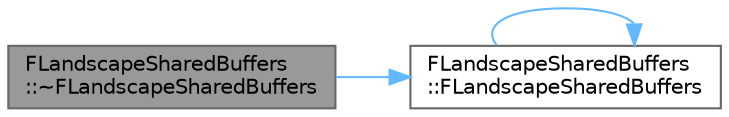 digraph "FLandscapeSharedBuffers::~FLandscapeSharedBuffers"
{
 // INTERACTIVE_SVG=YES
 // LATEX_PDF_SIZE
  bgcolor="transparent";
  edge [fontname=Helvetica,fontsize=10,labelfontname=Helvetica,labelfontsize=10];
  node [fontname=Helvetica,fontsize=10,shape=box,height=0.2,width=0.4];
  rankdir="LR";
  Node1 [id="Node000001",label="FLandscapeSharedBuffers\l::~FLandscapeSharedBuffers",height=0.2,width=0.4,color="gray40", fillcolor="grey60", style="filled", fontcolor="black",tooltip=" "];
  Node1 -> Node2 [id="edge1_Node000001_Node000002",color="steelblue1",style="solid",tooltip=" "];
  Node2 [id="Node000002",label="FLandscapeSharedBuffers\l::FLandscapeSharedBuffers",height=0.2,width=0.4,color="grey40", fillcolor="white", style="filled",URL="$d5/d8b/classFLandscapeSharedBuffers.html#a2279cea1f392f5c14bba37ba8f9fc014",tooltip=" "];
  Node2 -> Node2 [id="edge2_Node000002_Node000002",color="steelblue1",style="solid",tooltip=" "];
}
